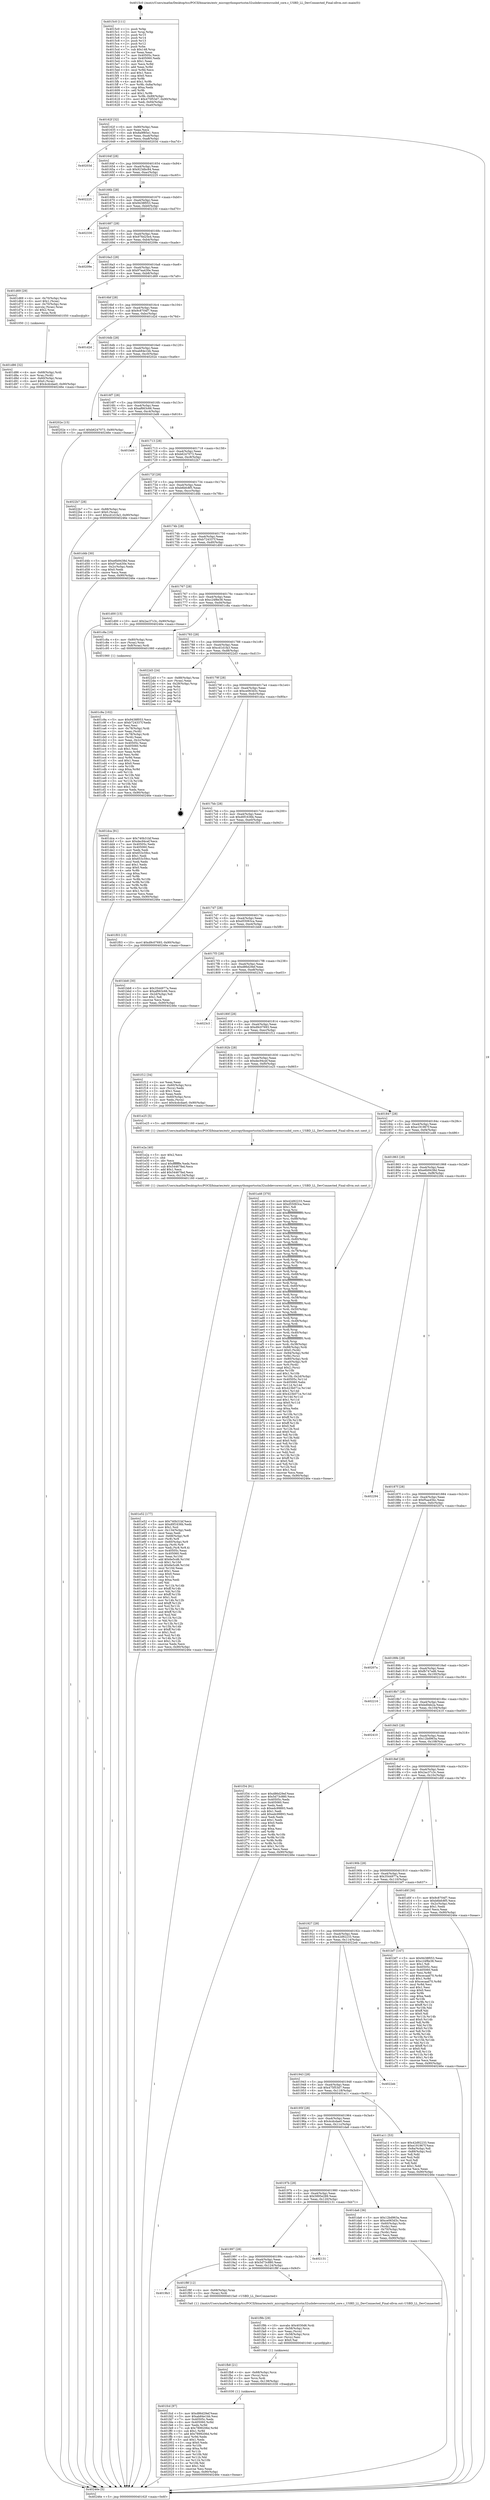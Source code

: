 digraph "0x4015c0" {
  label = "0x4015c0 (/mnt/c/Users/mathe/Desktop/tcc/POCII/binaries/extr_micropythonportsstm32usbdevcoresrcusbd_core.c_USBD_LL_DevConnected_Final-ollvm.out::main(0))"
  labelloc = "t"
  node[shape=record]

  Entry [label="",width=0.3,height=0.3,shape=circle,fillcolor=black,style=filled]
  "0x40162f" [label="{
     0x40162f [32]\l
     | [instrs]\l
     &nbsp;&nbsp;0x40162f \<+6\>: mov -0x90(%rbp),%eax\l
     &nbsp;&nbsp;0x401635 \<+2\>: mov %eax,%ecx\l
     &nbsp;&nbsp;0x401637 \<+6\>: sub $0x8a9f85e1,%ecx\l
     &nbsp;&nbsp;0x40163d \<+6\>: mov %eax,-0xa4(%rbp)\l
     &nbsp;&nbsp;0x401643 \<+6\>: mov %ecx,-0xa8(%rbp)\l
     &nbsp;&nbsp;0x401649 \<+6\>: je 000000000040203d \<main+0xa7d\>\l
  }"]
  "0x40203d" [label="{
     0x40203d\l
  }", style=dashed]
  "0x40164f" [label="{
     0x40164f [28]\l
     | [instrs]\l
     &nbsp;&nbsp;0x40164f \<+5\>: jmp 0000000000401654 \<main+0x94\>\l
     &nbsp;&nbsp;0x401654 \<+6\>: mov -0xa4(%rbp),%eax\l
     &nbsp;&nbsp;0x40165a \<+5\>: sub $0x923dbc84,%eax\l
     &nbsp;&nbsp;0x40165f \<+6\>: mov %eax,-0xac(%rbp)\l
     &nbsp;&nbsp;0x401665 \<+6\>: je 0000000000402225 \<main+0xc65\>\l
  }"]
  Exit [label="",width=0.3,height=0.3,shape=circle,fillcolor=black,style=filled,peripheries=2]
  "0x402225" [label="{
     0x402225\l
  }", style=dashed]
  "0x40166b" [label="{
     0x40166b [28]\l
     | [instrs]\l
     &nbsp;&nbsp;0x40166b \<+5\>: jmp 0000000000401670 \<main+0xb0\>\l
     &nbsp;&nbsp;0x401670 \<+6\>: mov -0xa4(%rbp),%eax\l
     &nbsp;&nbsp;0x401676 \<+5\>: sub $0x9438f053,%eax\l
     &nbsp;&nbsp;0x40167b \<+6\>: mov %eax,-0xb0(%rbp)\l
     &nbsp;&nbsp;0x401681 \<+6\>: je 0000000000402330 \<main+0xd70\>\l
  }"]
  "0x401fcd" [label="{
     0x401fcd [97]\l
     | [instrs]\l
     &nbsp;&nbsp;0x401fcd \<+5\>: mov $0xd86d29ef,%eax\l
     &nbsp;&nbsp;0x401fd2 \<+5\>: mov $0xab84e1bb,%esi\l
     &nbsp;&nbsp;0x401fd7 \<+7\>: mov 0x40505c,%edx\l
     &nbsp;&nbsp;0x401fde \<+8\>: mov 0x405060,%r8d\l
     &nbsp;&nbsp;0x401fe6 \<+3\>: mov %edx,%r9d\l
     &nbsp;&nbsp;0x401fe9 \<+7\>: sub $0x7899206d,%r9d\l
     &nbsp;&nbsp;0x401ff0 \<+4\>: sub $0x1,%r9d\l
     &nbsp;&nbsp;0x401ff4 \<+7\>: add $0x7899206d,%r9d\l
     &nbsp;&nbsp;0x401ffb \<+4\>: imul %r9d,%edx\l
     &nbsp;&nbsp;0x401fff \<+3\>: and $0x1,%edx\l
     &nbsp;&nbsp;0x402002 \<+3\>: cmp $0x0,%edx\l
     &nbsp;&nbsp;0x402005 \<+4\>: sete %r10b\l
     &nbsp;&nbsp;0x402009 \<+4\>: cmp $0xa,%r8d\l
     &nbsp;&nbsp;0x40200d \<+4\>: setl %r11b\l
     &nbsp;&nbsp;0x402011 \<+3\>: mov %r10b,%bl\l
     &nbsp;&nbsp;0x402014 \<+3\>: and %r11b,%bl\l
     &nbsp;&nbsp;0x402017 \<+3\>: xor %r11b,%r10b\l
     &nbsp;&nbsp;0x40201a \<+3\>: or %r10b,%bl\l
     &nbsp;&nbsp;0x40201d \<+3\>: test $0x1,%bl\l
     &nbsp;&nbsp;0x402020 \<+3\>: cmovne %esi,%eax\l
     &nbsp;&nbsp;0x402023 \<+6\>: mov %eax,-0x90(%rbp)\l
     &nbsp;&nbsp;0x402029 \<+5\>: jmp 000000000040246e \<main+0xeae\>\l
  }"]
  "0x402330" [label="{
     0x402330\l
  }", style=dashed]
  "0x401687" [label="{
     0x401687 [28]\l
     | [instrs]\l
     &nbsp;&nbsp;0x401687 \<+5\>: jmp 000000000040168c \<main+0xcc\>\l
     &nbsp;&nbsp;0x40168c \<+6\>: mov -0xa4(%rbp),%eax\l
     &nbsp;&nbsp;0x401692 \<+5\>: sub $0x976d25e4,%eax\l
     &nbsp;&nbsp;0x401697 \<+6\>: mov %eax,-0xb4(%rbp)\l
     &nbsp;&nbsp;0x40169d \<+6\>: je 000000000040209e \<main+0xade\>\l
  }"]
  "0x401fb8" [label="{
     0x401fb8 [21]\l
     | [instrs]\l
     &nbsp;&nbsp;0x401fb8 \<+4\>: mov -0x68(%rbp),%rcx\l
     &nbsp;&nbsp;0x401fbc \<+3\>: mov (%rcx),%rcx\l
     &nbsp;&nbsp;0x401fbf \<+3\>: mov %rcx,%rdi\l
     &nbsp;&nbsp;0x401fc2 \<+6\>: mov %eax,-0x138(%rbp)\l
     &nbsp;&nbsp;0x401fc8 \<+5\>: call 0000000000401030 \<free@plt\>\l
     | [calls]\l
     &nbsp;&nbsp;0x401030 \{1\} (unknown)\l
  }"]
  "0x40209e" [label="{
     0x40209e\l
  }", style=dashed]
  "0x4016a3" [label="{
     0x4016a3 [28]\l
     | [instrs]\l
     &nbsp;&nbsp;0x4016a3 \<+5\>: jmp 00000000004016a8 \<main+0xe8\>\l
     &nbsp;&nbsp;0x4016a8 \<+6\>: mov -0xa4(%rbp),%eax\l
     &nbsp;&nbsp;0x4016ae \<+5\>: sub $0x97ea430e,%eax\l
     &nbsp;&nbsp;0x4016b3 \<+6\>: mov %eax,-0xb8(%rbp)\l
     &nbsp;&nbsp;0x4016b9 \<+6\>: je 0000000000401d69 \<main+0x7a9\>\l
  }"]
  "0x401f9b" [label="{
     0x401f9b [29]\l
     | [instrs]\l
     &nbsp;&nbsp;0x401f9b \<+10\>: movabs $0x4030d6,%rdi\l
     &nbsp;&nbsp;0x401fa5 \<+4\>: mov -0x58(%rbp),%rcx\l
     &nbsp;&nbsp;0x401fa9 \<+2\>: mov %eax,(%rcx)\l
     &nbsp;&nbsp;0x401fab \<+4\>: mov -0x58(%rbp),%rcx\l
     &nbsp;&nbsp;0x401faf \<+2\>: mov (%rcx),%esi\l
     &nbsp;&nbsp;0x401fb1 \<+2\>: mov $0x0,%al\l
     &nbsp;&nbsp;0x401fb3 \<+5\>: call 0000000000401040 \<printf@plt\>\l
     | [calls]\l
     &nbsp;&nbsp;0x401040 \{1\} (unknown)\l
  }"]
  "0x401d69" [label="{
     0x401d69 [29]\l
     | [instrs]\l
     &nbsp;&nbsp;0x401d69 \<+4\>: mov -0x70(%rbp),%rax\l
     &nbsp;&nbsp;0x401d6d \<+6\>: movl $0x1,(%rax)\l
     &nbsp;&nbsp;0x401d73 \<+4\>: mov -0x70(%rbp),%rax\l
     &nbsp;&nbsp;0x401d77 \<+3\>: movslq (%rax),%rax\l
     &nbsp;&nbsp;0x401d7a \<+4\>: shl $0x2,%rax\l
     &nbsp;&nbsp;0x401d7e \<+3\>: mov %rax,%rdi\l
     &nbsp;&nbsp;0x401d81 \<+5\>: call 0000000000401050 \<malloc@plt\>\l
     | [calls]\l
     &nbsp;&nbsp;0x401050 \{1\} (unknown)\l
  }"]
  "0x4016bf" [label="{
     0x4016bf [28]\l
     | [instrs]\l
     &nbsp;&nbsp;0x4016bf \<+5\>: jmp 00000000004016c4 \<main+0x104\>\l
     &nbsp;&nbsp;0x4016c4 \<+6\>: mov -0xa4(%rbp),%eax\l
     &nbsp;&nbsp;0x4016ca \<+5\>: sub $0x9c8704f7,%eax\l
     &nbsp;&nbsp;0x4016cf \<+6\>: mov %eax,-0xbc(%rbp)\l
     &nbsp;&nbsp;0x4016d5 \<+6\>: je 0000000000401d2d \<main+0x76d\>\l
  }"]
  "0x4019b3" [label="{
     0x4019b3\l
  }", style=dashed]
  "0x401d2d" [label="{
     0x401d2d\l
  }", style=dashed]
  "0x4016db" [label="{
     0x4016db [28]\l
     | [instrs]\l
     &nbsp;&nbsp;0x4016db \<+5\>: jmp 00000000004016e0 \<main+0x120\>\l
     &nbsp;&nbsp;0x4016e0 \<+6\>: mov -0xa4(%rbp),%eax\l
     &nbsp;&nbsp;0x4016e6 \<+5\>: sub $0xab84e1bb,%eax\l
     &nbsp;&nbsp;0x4016eb \<+6\>: mov %eax,-0xc0(%rbp)\l
     &nbsp;&nbsp;0x4016f1 \<+6\>: je 000000000040202e \<main+0xa6e\>\l
  }"]
  "0x401f8f" [label="{
     0x401f8f [12]\l
     | [instrs]\l
     &nbsp;&nbsp;0x401f8f \<+4\>: mov -0x68(%rbp),%rax\l
     &nbsp;&nbsp;0x401f93 \<+3\>: mov (%rax),%rdi\l
     &nbsp;&nbsp;0x401f96 \<+5\>: call 00000000004015a0 \<USBD_LL_DevConnected\>\l
     | [calls]\l
     &nbsp;&nbsp;0x4015a0 \{1\} (/mnt/c/Users/mathe/Desktop/tcc/POCII/binaries/extr_micropythonportsstm32usbdevcoresrcusbd_core.c_USBD_LL_DevConnected_Final-ollvm.out::USBD_LL_DevConnected)\l
  }"]
  "0x40202e" [label="{
     0x40202e [15]\l
     | [instrs]\l
     &nbsp;&nbsp;0x40202e \<+10\>: movl $0xb6247073,-0x90(%rbp)\l
     &nbsp;&nbsp;0x402038 \<+5\>: jmp 000000000040246e \<main+0xeae\>\l
  }"]
  "0x4016f7" [label="{
     0x4016f7 [28]\l
     | [instrs]\l
     &nbsp;&nbsp;0x4016f7 \<+5\>: jmp 00000000004016fc \<main+0x13c\>\l
     &nbsp;&nbsp;0x4016fc \<+6\>: mov -0xa4(%rbp),%eax\l
     &nbsp;&nbsp;0x401702 \<+5\>: sub $0xaf663c66,%eax\l
     &nbsp;&nbsp;0x401707 \<+6\>: mov %eax,-0xc4(%rbp)\l
     &nbsp;&nbsp;0x40170d \<+6\>: je 0000000000401bd6 \<main+0x616\>\l
  }"]
  "0x401997" [label="{
     0x401997 [28]\l
     | [instrs]\l
     &nbsp;&nbsp;0x401997 \<+5\>: jmp 000000000040199c \<main+0x3dc\>\l
     &nbsp;&nbsp;0x40199c \<+6\>: mov -0xa4(%rbp),%eax\l
     &nbsp;&nbsp;0x4019a2 \<+5\>: sub $0x5d73c880,%eax\l
     &nbsp;&nbsp;0x4019a7 \<+6\>: mov %eax,-0x124(%rbp)\l
     &nbsp;&nbsp;0x4019ad \<+6\>: je 0000000000401f8f \<main+0x9cf\>\l
  }"]
  "0x401bd6" [label="{
     0x401bd6\l
  }", style=dashed]
  "0x401713" [label="{
     0x401713 [28]\l
     | [instrs]\l
     &nbsp;&nbsp;0x401713 \<+5\>: jmp 0000000000401718 \<main+0x158\>\l
     &nbsp;&nbsp;0x401718 \<+6\>: mov -0xa4(%rbp),%eax\l
     &nbsp;&nbsp;0x40171e \<+5\>: sub $0xb6247073,%eax\l
     &nbsp;&nbsp;0x401723 \<+6\>: mov %eax,-0xc8(%rbp)\l
     &nbsp;&nbsp;0x401729 \<+6\>: je 00000000004022b7 \<main+0xcf7\>\l
  }"]
  "0x402131" [label="{
     0x402131\l
  }", style=dashed]
  "0x4022b7" [label="{
     0x4022b7 [28]\l
     | [instrs]\l
     &nbsp;&nbsp;0x4022b7 \<+7\>: mov -0x88(%rbp),%rax\l
     &nbsp;&nbsp;0x4022be \<+6\>: movl $0x0,(%rax)\l
     &nbsp;&nbsp;0x4022c4 \<+10\>: movl $0xcd1d1fa3,-0x90(%rbp)\l
     &nbsp;&nbsp;0x4022ce \<+5\>: jmp 000000000040246e \<main+0xeae\>\l
  }"]
  "0x40172f" [label="{
     0x40172f [28]\l
     | [instrs]\l
     &nbsp;&nbsp;0x40172f \<+5\>: jmp 0000000000401734 \<main+0x174\>\l
     &nbsp;&nbsp;0x401734 \<+6\>: mov -0xa4(%rbp),%eax\l
     &nbsp;&nbsp;0x40173a \<+5\>: sub $0xb6bfc8f5,%eax\l
     &nbsp;&nbsp;0x40173f \<+6\>: mov %eax,-0xcc(%rbp)\l
     &nbsp;&nbsp;0x401745 \<+6\>: je 0000000000401d4b \<main+0x78b\>\l
  }"]
  "0x401e52" [label="{
     0x401e52 [177]\l
     | [instrs]\l
     &nbsp;&nbsp;0x401e52 \<+5\>: mov $0x740b31bf,%ecx\l
     &nbsp;&nbsp;0x401e57 \<+5\>: mov $0xd0f1636b,%edx\l
     &nbsp;&nbsp;0x401e5c \<+3\>: mov $0x1,%sil\l
     &nbsp;&nbsp;0x401e5f \<+6\>: mov -0x134(%rbp),%edi\l
     &nbsp;&nbsp;0x401e65 \<+3\>: imul %eax,%edi\l
     &nbsp;&nbsp;0x401e68 \<+4\>: mov -0x68(%rbp),%r8\l
     &nbsp;&nbsp;0x401e6c \<+3\>: mov (%r8),%r8\l
     &nbsp;&nbsp;0x401e6f \<+4\>: mov -0x60(%rbp),%r9\l
     &nbsp;&nbsp;0x401e73 \<+3\>: movslq (%r9),%r9\l
     &nbsp;&nbsp;0x401e76 \<+4\>: mov %edi,(%r8,%r9,4)\l
     &nbsp;&nbsp;0x401e7a \<+7\>: mov 0x40505c,%eax\l
     &nbsp;&nbsp;0x401e81 \<+7\>: mov 0x405060,%edi\l
     &nbsp;&nbsp;0x401e88 \<+3\>: mov %eax,%r10d\l
     &nbsp;&nbsp;0x401e8b \<+7\>: add $0x6e5cd6,%r10d\l
     &nbsp;&nbsp;0x401e92 \<+4\>: sub $0x1,%r10d\l
     &nbsp;&nbsp;0x401e96 \<+7\>: sub $0x6e5cd6,%r10d\l
     &nbsp;&nbsp;0x401e9d \<+4\>: imul %r10d,%eax\l
     &nbsp;&nbsp;0x401ea1 \<+3\>: and $0x1,%eax\l
     &nbsp;&nbsp;0x401ea4 \<+3\>: cmp $0x0,%eax\l
     &nbsp;&nbsp;0x401ea7 \<+4\>: sete %r11b\l
     &nbsp;&nbsp;0x401eab \<+3\>: cmp $0xa,%edi\l
     &nbsp;&nbsp;0x401eae \<+3\>: setl %bl\l
     &nbsp;&nbsp;0x401eb1 \<+3\>: mov %r11b,%r14b\l
     &nbsp;&nbsp;0x401eb4 \<+4\>: xor $0xff,%r14b\l
     &nbsp;&nbsp;0x401eb8 \<+3\>: mov %bl,%r15b\l
     &nbsp;&nbsp;0x401ebb \<+4\>: xor $0xff,%r15b\l
     &nbsp;&nbsp;0x401ebf \<+4\>: xor $0x1,%sil\l
     &nbsp;&nbsp;0x401ec3 \<+3\>: mov %r14b,%r12b\l
     &nbsp;&nbsp;0x401ec6 \<+4\>: and $0xff,%r12b\l
     &nbsp;&nbsp;0x401eca \<+3\>: and %sil,%r11b\l
     &nbsp;&nbsp;0x401ecd \<+3\>: mov %r15b,%r13b\l
     &nbsp;&nbsp;0x401ed0 \<+4\>: and $0xff,%r13b\l
     &nbsp;&nbsp;0x401ed4 \<+3\>: and %sil,%bl\l
     &nbsp;&nbsp;0x401ed7 \<+3\>: or %r11b,%r12b\l
     &nbsp;&nbsp;0x401eda \<+3\>: or %bl,%r13b\l
     &nbsp;&nbsp;0x401edd \<+3\>: xor %r13b,%r12b\l
     &nbsp;&nbsp;0x401ee0 \<+3\>: or %r15b,%r14b\l
     &nbsp;&nbsp;0x401ee3 \<+4\>: xor $0xff,%r14b\l
     &nbsp;&nbsp;0x401ee7 \<+4\>: or $0x1,%sil\l
     &nbsp;&nbsp;0x401eeb \<+3\>: and %sil,%r14b\l
     &nbsp;&nbsp;0x401eee \<+3\>: or %r14b,%r12b\l
     &nbsp;&nbsp;0x401ef1 \<+4\>: test $0x1,%r12b\l
     &nbsp;&nbsp;0x401ef5 \<+3\>: cmovne %edx,%ecx\l
     &nbsp;&nbsp;0x401ef8 \<+6\>: mov %ecx,-0x90(%rbp)\l
     &nbsp;&nbsp;0x401efe \<+5\>: jmp 000000000040246e \<main+0xeae\>\l
  }"]
  "0x401d4b" [label="{
     0x401d4b [30]\l
     | [instrs]\l
     &nbsp;&nbsp;0x401d4b \<+5\>: mov $0xe6b9438d,%eax\l
     &nbsp;&nbsp;0x401d50 \<+5\>: mov $0x97ea430e,%ecx\l
     &nbsp;&nbsp;0x401d55 \<+3\>: mov -0x2c(%rbp),%edx\l
     &nbsp;&nbsp;0x401d58 \<+3\>: cmp $0x0,%edx\l
     &nbsp;&nbsp;0x401d5b \<+3\>: cmove %ecx,%eax\l
     &nbsp;&nbsp;0x401d5e \<+6\>: mov %eax,-0x90(%rbp)\l
     &nbsp;&nbsp;0x401d64 \<+5\>: jmp 000000000040246e \<main+0xeae\>\l
  }"]
  "0x40174b" [label="{
     0x40174b [28]\l
     | [instrs]\l
     &nbsp;&nbsp;0x40174b \<+5\>: jmp 0000000000401750 \<main+0x190\>\l
     &nbsp;&nbsp;0x401750 \<+6\>: mov -0xa4(%rbp),%eax\l
     &nbsp;&nbsp;0x401756 \<+5\>: sub $0xb724337f,%eax\l
     &nbsp;&nbsp;0x40175b \<+6\>: mov %eax,-0xd0(%rbp)\l
     &nbsp;&nbsp;0x401761 \<+6\>: je 0000000000401d00 \<main+0x740\>\l
  }"]
  "0x401e2a" [label="{
     0x401e2a [40]\l
     | [instrs]\l
     &nbsp;&nbsp;0x401e2a \<+5\>: mov $0x2,%ecx\l
     &nbsp;&nbsp;0x401e2f \<+1\>: cltd\l
     &nbsp;&nbsp;0x401e30 \<+2\>: idiv %ecx\l
     &nbsp;&nbsp;0x401e32 \<+6\>: imul $0xfffffffe,%edx,%ecx\l
     &nbsp;&nbsp;0x401e38 \<+6\>: sub $0x54467fed,%ecx\l
     &nbsp;&nbsp;0x401e3e \<+3\>: add $0x1,%ecx\l
     &nbsp;&nbsp;0x401e41 \<+6\>: add $0x54467fed,%ecx\l
     &nbsp;&nbsp;0x401e47 \<+6\>: mov %ecx,-0x134(%rbp)\l
     &nbsp;&nbsp;0x401e4d \<+5\>: call 0000000000401160 \<next_i\>\l
     | [calls]\l
     &nbsp;&nbsp;0x401160 \{1\} (/mnt/c/Users/mathe/Desktop/tcc/POCII/binaries/extr_micropythonportsstm32usbdevcoresrcusbd_core.c_USBD_LL_DevConnected_Final-ollvm.out::next_i)\l
  }"]
  "0x401d00" [label="{
     0x401d00 [15]\l
     | [instrs]\l
     &nbsp;&nbsp;0x401d00 \<+10\>: movl $0x2ac37c3c,-0x90(%rbp)\l
     &nbsp;&nbsp;0x401d0a \<+5\>: jmp 000000000040246e \<main+0xeae\>\l
  }"]
  "0x401767" [label="{
     0x401767 [28]\l
     | [instrs]\l
     &nbsp;&nbsp;0x401767 \<+5\>: jmp 000000000040176c \<main+0x1ac\>\l
     &nbsp;&nbsp;0x40176c \<+6\>: mov -0xa4(%rbp),%eax\l
     &nbsp;&nbsp;0x401772 \<+5\>: sub $0xc24f8e38,%eax\l
     &nbsp;&nbsp;0x401777 \<+6\>: mov %eax,-0xd4(%rbp)\l
     &nbsp;&nbsp;0x40177d \<+6\>: je 0000000000401c8a \<main+0x6ca\>\l
  }"]
  "0x40197b" [label="{
     0x40197b [28]\l
     | [instrs]\l
     &nbsp;&nbsp;0x40197b \<+5\>: jmp 0000000000401980 \<main+0x3c0\>\l
     &nbsp;&nbsp;0x401980 \<+6\>: mov -0xa4(%rbp),%eax\l
     &nbsp;&nbsp;0x401986 \<+5\>: sub $0x5895e289,%eax\l
     &nbsp;&nbsp;0x40198b \<+6\>: mov %eax,-0x120(%rbp)\l
     &nbsp;&nbsp;0x401991 \<+6\>: je 0000000000402131 \<main+0xb71\>\l
  }"]
  "0x401c8a" [label="{
     0x401c8a [16]\l
     | [instrs]\l
     &nbsp;&nbsp;0x401c8a \<+4\>: mov -0x80(%rbp),%rax\l
     &nbsp;&nbsp;0x401c8e \<+3\>: mov (%rax),%rax\l
     &nbsp;&nbsp;0x401c91 \<+4\>: mov 0x8(%rax),%rdi\l
     &nbsp;&nbsp;0x401c95 \<+5\>: call 0000000000401060 \<atoi@plt\>\l
     | [calls]\l
     &nbsp;&nbsp;0x401060 \{1\} (unknown)\l
  }"]
  "0x401783" [label="{
     0x401783 [28]\l
     | [instrs]\l
     &nbsp;&nbsp;0x401783 \<+5\>: jmp 0000000000401788 \<main+0x1c8\>\l
     &nbsp;&nbsp;0x401788 \<+6\>: mov -0xa4(%rbp),%eax\l
     &nbsp;&nbsp;0x40178e \<+5\>: sub $0xcd1d1fa3,%eax\l
     &nbsp;&nbsp;0x401793 \<+6\>: mov %eax,-0xd8(%rbp)\l
     &nbsp;&nbsp;0x401799 \<+6\>: je 00000000004022d3 \<main+0xd13\>\l
  }"]
  "0x401da6" [label="{
     0x401da6 [36]\l
     | [instrs]\l
     &nbsp;&nbsp;0x401da6 \<+5\>: mov $0x12bd963a,%eax\l
     &nbsp;&nbsp;0x401dab \<+5\>: mov $0xce063d3c,%ecx\l
     &nbsp;&nbsp;0x401db0 \<+4\>: mov -0x60(%rbp),%rdx\l
     &nbsp;&nbsp;0x401db4 \<+2\>: mov (%rdx),%esi\l
     &nbsp;&nbsp;0x401db6 \<+4\>: mov -0x70(%rbp),%rdx\l
     &nbsp;&nbsp;0x401dba \<+2\>: cmp (%rdx),%esi\l
     &nbsp;&nbsp;0x401dbc \<+3\>: cmovl %ecx,%eax\l
     &nbsp;&nbsp;0x401dbf \<+6\>: mov %eax,-0x90(%rbp)\l
     &nbsp;&nbsp;0x401dc5 \<+5\>: jmp 000000000040246e \<main+0xeae\>\l
  }"]
  "0x4022d3" [label="{
     0x4022d3 [24]\l
     | [instrs]\l
     &nbsp;&nbsp;0x4022d3 \<+7\>: mov -0x88(%rbp),%rax\l
     &nbsp;&nbsp;0x4022da \<+2\>: mov (%rax),%eax\l
     &nbsp;&nbsp;0x4022dc \<+4\>: lea -0x28(%rbp),%rsp\l
     &nbsp;&nbsp;0x4022e0 \<+1\>: pop %rbx\l
     &nbsp;&nbsp;0x4022e1 \<+2\>: pop %r12\l
     &nbsp;&nbsp;0x4022e3 \<+2\>: pop %r13\l
     &nbsp;&nbsp;0x4022e5 \<+2\>: pop %r14\l
     &nbsp;&nbsp;0x4022e7 \<+2\>: pop %r15\l
     &nbsp;&nbsp;0x4022e9 \<+1\>: pop %rbp\l
     &nbsp;&nbsp;0x4022ea \<+1\>: ret\l
  }"]
  "0x40179f" [label="{
     0x40179f [28]\l
     | [instrs]\l
     &nbsp;&nbsp;0x40179f \<+5\>: jmp 00000000004017a4 \<main+0x1e4\>\l
     &nbsp;&nbsp;0x4017a4 \<+6\>: mov -0xa4(%rbp),%eax\l
     &nbsp;&nbsp;0x4017aa \<+5\>: sub $0xce063d3c,%eax\l
     &nbsp;&nbsp;0x4017af \<+6\>: mov %eax,-0xdc(%rbp)\l
     &nbsp;&nbsp;0x4017b5 \<+6\>: je 0000000000401dca \<main+0x80a\>\l
  }"]
  "0x401d86" [label="{
     0x401d86 [32]\l
     | [instrs]\l
     &nbsp;&nbsp;0x401d86 \<+4\>: mov -0x68(%rbp),%rdi\l
     &nbsp;&nbsp;0x401d8a \<+3\>: mov %rax,(%rdi)\l
     &nbsp;&nbsp;0x401d8d \<+4\>: mov -0x60(%rbp),%rax\l
     &nbsp;&nbsp;0x401d91 \<+6\>: movl $0x0,(%rax)\l
     &nbsp;&nbsp;0x401d97 \<+10\>: movl $0x4cdcdae0,-0x90(%rbp)\l
     &nbsp;&nbsp;0x401da1 \<+5\>: jmp 000000000040246e \<main+0xeae\>\l
  }"]
  "0x401dca" [label="{
     0x401dca [91]\l
     | [instrs]\l
     &nbsp;&nbsp;0x401dca \<+5\>: mov $0x740b31bf,%eax\l
     &nbsp;&nbsp;0x401dcf \<+5\>: mov $0xdec94cef,%ecx\l
     &nbsp;&nbsp;0x401dd4 \<+7\>: mov 0x40505c,%edx\l
     &nbsp;&nbsp;0x401ddb \<+7\>: mov 0x405060,%esi\l
     &nbsp;&nbsp;0x401de2 \<+2\>: mov %edx,%edi\l
     &nbsp;&nbsp;0x401de4 \<+6\>: add $0x653c59cc,%edi\l
     &nbsp;&nbsp;0x401dea \<+3\>: sub $0x1,%edi\l
     &nbsp;&nbsp;0x401ded \<+6\>: sub $0x653c59cc,%edi\l
     &nbsp;&nbsp;0x401df3 \<+3\>: imul %edi,%edx\l
     &nbsp;&nbsp;0x401df6 \<+3\>: and $0x1,%edx\l
     &nbsp;&nbsp;0x401df9 \<+3\>: cmp $0x0,%edx\l
     &nbsp;&nbsp;0x401dfc \<+4\>: sete %r8b\l
     &nbsp;&nbsp;0x401e00 \<+3\>: cmp $0xa,%esi\l
     &nbsp;&nbsp;0x401e03 \<+4\>: setl %r9b\l
     &nbsp;&nbsp;0x401e07 \<+3\>: mov %r8b,%r10b\l
     &nbsp;&nbsp;0x401e0a \<+3\>: and %r9b,%r10b\l
     &nbsp;&nbsp;0x401e0d \<+3\>: xor %r9b,%r8b\l
     &nbsp;&nbsp;0x401e10 \<+3\>: or %r8b,%r10b\l
     &nbsp;&nbsp;0x401e13 \<+4\>: test $0x1,%r10b\l
     &nbsp;&nbsp;0x401e17 \<+3\>: cmovne %ecx,%eax\l
     &nbsp;&nbsp;0x401e1a \<+6\>: mov %eax,-0x90(%rbp)\l
     &nbsp;&nbsp;0x401e20 \<+5\>: jmp 000000000040246e \<main+0xeae\>\l
  }"]
  "0x4017bb" [label="{
     0x4017bb [28]\l
     | [instrs]\l
     &nbsp;&nbsp;0x4017bb \<+5\>: jmp 00000000004017c0 \<main+0x200\>\l
     &nbsp;&nbsp;0x4017c0 \<+6\>: mov -0xa4(%rbp),%eax\l
     &nbsp;&nbsp;0x4017c6 \<+5\>: sub $0xd0f1636b,%eax\l
     &nbsp;&nbsp;0x4017cb \<+6\>: mov %eax,-0xe0(%rbp)\l
     &nbsp;&nbsp;0x4017d1 \<+6\>: je 0000000000401f03 \<main+0x943\>\l
  }"]
  "0x401c9a" [label="{
     0x401c9a [102]\l
     | [instrs]\l
     &nbsp;&nbsp;0x401c9a \<+5\>: mov $0x9438f053,%ecx\l
     &nbsp;&nbsp;0x401c9f \<+5\>: mov $0xb724337f,%edx\l
     &nbsp;&nbsp;0x401ca4 \<+2\>: xor %esi,%esi\l
     &nbsp;&nbsp;0x401ca6 \<+4\>: mov -0x78(%rbp),%rdi\l
     &nbsp;&nbsp;0x401caa \<+2\>: mov %eax,(%rdi)\l
     &nbsp;&nbsp;0x401cac \<+4\>: mov -0x78(%rbp),%rdi\l
     &nbsp;&nbsp;0x401cb0 \<+2\>: mov (%rdi),%eax\l
     &nbsp;&nbsp;0x401cb2 \<+3\>: mov %eax,-0x2c(%rbp)\l
     &nbsp;&nbsp;0x401cb5 \<+7\>: mov 0x40505c,%eax\l
     &nbsp;&nbsp;0x401cbc \<+8\>: mov 0x405060,%r8d\l
     &nbsp;&nbsp;0x401cc4 \<+3\>: sub $0x1,%esi\l
     &nbsp;&nbsp;0x401cc7 \<+3\>: mov %eax,%r9d\l
     &nbsp;&nbsp;0x401cca \<+3\>: add %esi,%r9d\l
     &nbsp;&nbsp;0x401ccd \<+4\>: imul %r9d,%eax\l
     &nbsp;&nbsp;0x401cd1 \<+3\>: and $0x1,%eax\l
     &nbsp;&nbsp;0x401cd4 \<+3\>: cmp $0x0,%eax\l
     &nbsp;&nbsp;0x401cd7 \<+4\>: sete %r10b\l
     &nbsp;&nbsp;0x401cdb \<+4\>: cmp $0xa,%r8d\l
     &nbsp;&nbsp;0x401cdf \<+4\>: setl %r11b\l
     &nbsp;&nbsp;0x401ce3 \<+3\>: mov %r10b,%bl\l
     &nbsp;&nbsp;0x401ce6 \<+3\>: and %r11b,%bl\l
     &nbsp;&nbsp;0x401ce9 \<+3\>: xor %r11b,%r10b\l
     &nbsp;&nbsp;0x401cec \<+3\>: or %r10b,%bl\l
     &nbsp;&nbsp;0x401cef \<+3\>: test $0x1,%bl\l
     &nbsp;&nbsp;0x401cf2 \<+3\>: cmovne %edx,%ecx\l
     &nbsp;&nbsp;0x401cf5 \<+6\>: mov %ecx,-0x90(%rbp)\l
     &nbsp;&nbsp;0x401cfb \<+5\>: jmp 000000000040246e \<main+0xeae\>\l
  }"]
  "0x401f03" [label="{
     0x401f03 [15]\l
     | [instrs]\l
     &nbsp;&nbsp;0x401f03 \<+10\>: movl $0xd9c07693,-0x90(%rbp)\l
     &nbsp;&nbsp;0x401f0d \<+5\>: jmp 000000000040246e \<main+0xeae\>\l
  }"]
  "0x4017d7" [label="{
     0x4017d7 [28]\l
     | [instrs]\l
     &nbsp;&nbsp;0x4017d7 \<+5\>: jmp 00000000004017dc \<main+0x21c\>\l
     &nbsp;&nbsp;0x4017dc \<+6\>: mov -0xa4(%rbp),%eax\l
     &nbsp;&nbsp;0x4017e2 \<+5\>: sub $0xd55063ca,%eax\l
     &nbsp;&nbsp;0x4017e7 \<+6\>: mov %eax,-0xe4(%rbp)\l
     &nbsp;&nbsp;0x4017ed \<+6\>: je 0000000000401bb8 \<main+0x5f8\>\l
  }"]
  "0x4015c0" [label="{
     0x4015c0 [111]\l
     | [instrs]\l
     &nbsp;&nbsp;0x4015c0 \<+1\>: push %rbp\l
     &nbsp;&nbsp;0x4015c1 \<+3\>: mov %rsp,%rbp\l
     &nbsp;&nbsp;0x4015c4 \<+2\>: push %r15\l
     &nbsp;&nbsp;0x4015c6 \<+2\>: push %r14\l
     &nbsp;&nbsp;0x4015c8 \<+2\>: push %r13\l
     &nbsp;&nbsp;0x4015ca \<+2\>: push %r12\l
     &nbsp;&nbsp;0x4015cc \<+1\>: push %rbx\l
     &nbsp;&nbsp;0x4015cd \<+7\>: sub $0x148,%rsp\l
     &nbsp;&nbsp;0x4015d4 \<+2\>: xor %eax,%eax\l
     &nbsp;&nbsp;0x4015d6 \<+7\>: mov 0x40505c,%ecx\l
     &nbsp;&nbsp;0x4015dd \<+7\>: mov 0x405060,%edx\l
     &nbsp;&nbsp;0x4015e4 \<+3\>: sub $0x1,%eax\l
     &nbsp;&nbsp;0x4015e7 \<+3\>: mov %ecx,%r8d\l
     &nbsp;&nbsp;0x4015ea \<+3\>: add %eax,%r8d\l
     &nbsp;&nbsp;0x4015ed \<+4\>: imul %r8d,%ecx\l
     &nbsp;&nbsp;0x4015f1 \<+3\>: and $0x1,%ecx\l
     &nbsp;&nbsp;0x4015f4 \<+3\>: cmp $0x0,%ecx\l
     &nbsp;&nbsp;0x4015f7 \<+4\>: sete %r9b\l
     &nbsp;&nbsp;0x4015fb \<+4\>: and $0x1,%r9b\l
     &nbsp;&nbsp;0x4015ff \<+7\>: mov %r9b,-0x8a(%rbp)\l
     &nbsp;&nbsp;0x401606 \<+3\>: cmp $0xa,%edx\l
     &nbsp;&nbsp;0x401609 \<+4\>: setl %r9b\l
     &nbsp;&nbsp;0x40160d \<+4\>: and $0x1,%r9b\l
     &nbsp;&nbsp;0x401611 \<+7\>: mov %r9b,-0x89(%rbp)\l
     &nbsp;&nbsp;0x401618 \<+10\>: movl $0x475f53d7,-0x90(%rbp)\l
     &nbsp;&nbsp;0x401622 \<+6\>: mov %edi,-0x94(%rbp)\l
     &nbsp;&nbsp;0x401628 \<+7\>: mov %rsi,-0xa0(%rbp)\l
  }"]
  "0x401bb8" [label="{
     0x401bb8 [30]\l
     | [instrs]\l
     &nbsp;&nbsp;0x401bb8 \<+5\>: mov $0x3544977a,%eax\l
     &nbsp;&nbsp;0x401bbd \<+5\>: mov $0xaf663c66,%ecx\l
     &nbsp;&nbsp;0x401bc2 \<+3\>: mov -0x2d(%rbp),%dl\l
     &nbsp;&nbsp;0x401bc5 \<+3\>: test $0x1,%dl\l
     &nbsp;&nbsp;0x401bc8 \<+3\>: cmovne %ecx,%eax\l
     &nbsp;&nbsp;0x401bcb \<+6\>: mov %eax,-0x90(%rbp)\l
     &nbsp;&nbsp;0x401bd1 \<+5\>: jmp 000000000040246e \<main+0xeae\>\l
  }"]
  "0x4017f3" [label="{
     0x4017f3 [28]\l
     | [instrs]\l
     &nbsp;&nbsp;0x4017f3 \<+5\>: jmp 00000000004017f8 \<main+0x238\>\l
     &nbsp;&nbsp;0x4017f8 \<+6\>: mov -0xa4(%rbp),%eax\l
     &nbsp;&nbsp;0x4017fe \<+5\>: sub $0xd86d29ef,%eax\l
     &nbsp;&nbsp;0x401803 \<+6\>: mov %eax,-0xe8(%rbp)\l
     &nbsp;&nbsp;0x401809 \<+6\>: je 00000000004023c3 \<main+0xe03\>\l
  }"]
  "0x40246e" [label="{
     0x40246e [5]\l
     | [instrs]\l
     &nbsp;&nbsp;0x40246e \<+5\>: jmp 000000000040162f \<main+0x6f\>\l
  }"]
  "0x4023c3" [label="{
     0x4023c3\l
  }", style=dashed]
  "0x40180f" [label="{
     0x40180f [28]\l
     | [instrs]\l
     &nbsp;&nbsp;0x40180f \<+5\>: jmp 0000000000401814 \<main+0x254\>\l
     &nbsp;&nbsp;0x401814 \<+6\>: mov -0xa4(%rbp),%eax\l
     &nbsp;&nbsp;0x40181a \<+5\>: sub $0xd9c07693,%eax\l
     &nbsp;&nbsp;0x40181f \<+6\>: mov %eax,-0xec(%rbp)\l
     &nbsp;&nbsp;0x401825 \<+6\>: je 0000000000401f12 \<main+0x952\>\l
  }"]
  "0x40195f" [label="{
     0x40195f [28]\l
     | [instrs]\l
     &nbsp;&nbsp;0x40195f \<+5\>: jmp 0000000000401964 \<main+0x3a4\>\l
     &nbsp;&nbsp;0x401964 \<+6\>: mov -0xa4(%rbp),%eax\l
     &nbsp;&nbsp;0x40196a \<+5\>: sub $0x4cdcdae0,%eax\l
     &nbsp;&nbsp;0x40196f \<+6\>: mov %eax,-0x11c(%rbp)\l
     &nbsp;&nbsp;0x401975 \<+6\>: je 0000000000401da6 \<main+0x7e6\>\l
  }"]
  "0x401f12" [label="{
     0x401f12 [34]\l
     | [instrs]\l
     &nbsp;&nbsp;0x401f12 \<+2\>: xor %eax,%eax\l
     &nbsp;&nbsp;0x401f14 \<+4\>: mov -0x60(%rbp),%rcx\l
     &nbsp;&nbsp;0x401f18 \<+2\>: mov (%rcx),%edx\l
     &nbsp;&nbsp;0x401f1a \<+3\>: sub $0x1,%eax\l
     &nbsp;&nbsp;0x401f1d \<+2\>: sub %eax,%edx\l
     &nbsp;&nbsp;0x401f1f \<+4\>: mov -0x60(%rbp),%rcx\l
     &nbsp;&nbsp;0x401f23 \<+2\>: mov %edx,(%rcx)\l
     &nbsp;&nbsp;0x401f25 \<+10\>: movl $0x4cdcdae0,-0x90(%rbp)\l
     &nbsp;&nbsp;0x401f2f \<+5\>: jmp 000000000040246e \<main+0xeae\>\l
  }"]
  "0x40182b" [label="{
     0x40182b [28]\l
     | [instrs]\l
     &nbsp;&nbsp;0x40182b \<+5\>: jmp 0000000000401830 \<main+0x270\>\l
     &nbsp;&nbsp;0x401830 \<+6\>: mov -0xa4(%rbp),%eax\l
     &nbsp;&nbsp;0x401836 \<+5\>: sub $0xdec94cef,%eax\l
     &nbsp;&nbsp;0x40183b \<+6\>: mov %eax,-0xf0(%rbp)\l
     &nbsp;&nbsp;0x401841 \<+6\>: je 0000000000401e25 \<main+0x865\>\l
  }"]
  "0x401a11" [label="{
     0x401a11 [53]\l
     | [instrs]\l
     &nbsp;&nbsp;0x401a11 \<+5\>: mov $0x42d92233,%eax\l
     &nbsp;&nbsp;0x401a16 \<+5\>: mov $0xe191967f,%ecx\l
     &nbsp;&nbsp;0x401a1b \<+6\>: mov -0x8a(%rbp),%dl\l
     &nbsp;&nbsp;0x401a21 \<+7\>: mov -0x89(%rbp),%sil\l
     &nbsp;&nbsp;0x401a28 \<+3\>: mov %dl,%dil\l
     &nbsp;&nbsp;0x401a2b \<+3\>: and %sil,%dil\l
     &nbsp;&nbsp;0x401a2e \<+3\>: xor %sil,%dl\l
     &nbsp;&nbsp;0x401a31 \<+3\>: or %dl,%dil\l
     &nbsp;&nbsp;0x401a34 \<+4\>: test $0x1,%dil\l
     &nbsp;&nbsp;0x401a38 \<+3\>: cmovne %ecx,%eax\l
     &nbsp;&nbsp;0x401a3b \<+6\>: mov %eax,-0x90(%rbp)\l
     &nbsp;&nbsp;0x401a41 \<+5\>: jmp 000000000040246e \<main+0xeae\>\l
  }"]
  "0x401e25" [label="{
     0x401e25 [5]\l
     | [instrs]\l
     &nbsp;&nbsp;0x401e25 \<+5\>: call 0000000000401160 \<next_i\>\l
     | [calls]\l
     &nbsp;&nbsp;0x401160 \{1\} (/mnt/c/Users/mathe/Desktop/tcc/POCII/binaries/extr_micropythonportsstm32usbdevcoresrcusbd_core.c_USBD_LL_DevConnected_Final-ollvm.out::next_i)\l
  }"]
  "0x401847" [label="{
     0x401847 [28]\l
     | [instrs]\l
     &nbsp;&nbsp;0x401847 \<+5\>: jmp 000000000040184c \<main+0x28c\>\l
     &nbsp;&nbsp;0x40184c \<+6\>: mov -0xa4(%rbp),%eax\l
     &nbsp;&nbsp;0x401852 \<+5\>: sub $0xe191967f,%eax\l
     &nbsp;&nbsp;0x401857 \<+6\>: mov %eax,-0xf4(%rbp)\l
     &nbsp;&nbsp;0x40185d \<+6\>: je 0000000000401a46 \<main+0x486\>\l
  }"]
  "0x401943" [label="{
     0x401943 [28]\l
     | [instrs]\l
     &nbsp;&nbsp;0x401943 \<+5\>: jmp 0000000000401948 \<main+0x388\>\l
     &nbsp;&nbsp;0x401948 \<+6\>: mov -0xa4(%rbp),%eax\l
     &nbsp;&nbsp;0x40194e \<+5\>: sub $0x475f53d7,%eax\l
     &nbsp;&nbsp;0x401953 \<+6\>: mov %eax,-0x118(%rbp)\l
     &nbsp;&nbsp;0x401959 \<+6\>: je 0000000000401a11 \<main+0x451\>\l
  }"]
  "0x401a46" [label="{
     0x401a46 [370]\l
     | [instrs]\l
     &nbsp;&nbsp;0x401a46 \<+5\>: mov $0x42d92233,%eax\l
     &nbsp;&nbsp;0x401a4b \<+5\>: mov $0xd55063ca,%ecx\l
     &nbsp;&nbsp;0x401a50 \<+2\>: mov $0x1,%dl\l
     &nbsp;&nbsp;0x401a52 \<+3\>: mov %rsp,%rsi\l
     &nbsp;&nbsp;0x401a55 \<+4\>: add $0xfffffffffffffff0,%rsi\l
     &nbsp;&nbsp;0x401a59 \<+3\>: mov %rsi,%rsp\l
     &nbsp;&nbsp;0x401a5c \<+7\>: mov %rsi,-0x88(%rbp)\l
     &nbsp;&nbsp;0x401a63 \<+3\>: mov %rsp,%rsi\l
     &nbsp;&nbsp;0x401a66 \<+4\>: add $0xfffffffffffffff0,%rsi\l
     &nbsp;&nbsp;0x401a6a \<+3\>: mov %rsi,%rsp\l
     &nbsp;&nbsp;0x401a6d \<+3\>: mov %rsp,%rdi\l
     &nbsp;&nbsp;0x401a70 \<+4\>: add $0xfffffffffffffff0,%rdi\l
     &nbsp;&nbsp;0x401a74 \<+3\>: mov %rdi,%rsp\l
     &nbsp;&nbsp;0x401a77 \<+4\>: mov %rdi,-0x80(%rbp)\l
     &nbsp;&nbsp;0x401a7b \<+3\>: mov %rsp,%rdi\l
     &nbsp;&nbsp;0x401a7e \<+4\>: add $0xfffffffffffffff0,%rdi\l
     &nbsp;&nbsp;0x401a82 \<+3\>: mov %rdi,%rsp\l
     &nbsp;&nbsp;0x401a85 \<+4\>: mov %rdi,-0x78(%rbp)\l
     &nbsp;&nbsp;0x401a89 \<+3\>: mov %rsp,%rdi\l
     &nbsp;&nbsp;0x401a8c \<+4\>: add $0xfffffffffffffff0,%rdi\l
     &nbsp;&nbsp;0x401a90 \<+3\>: mov %rdi,%rsp\l
     &nbsp;&nbsp;0x401a93 \<+4\>: mov %rdi,-0x70(%rbp)\l
     &nbsp;&nbsp;0x401a97 \<+3\>: mov %rsp,%rdi\l
     &nbsp;&nbsp;0x401a9a \<+4\>: add $0xfffffffffffffff0,%rdi\l
     &nbsp;&nbsp;0x401a9e \<+3\>: mov %rdi,%rsp\l
     &nbsp;&nbsp;0x401aa1 \<+4\>: mov %rdi,-0x68(%rbp)\l
     &nbsp;&nbsp;0x401aa5 \<+3\>: mov %rsp,%rdi\l
     &nbsp;&nbsp;0x401aa8 \<+4\>: add $0xfffffffffffffff0,%rdi\l
     &nbsp;&nbsp;0x401aac \<+3\>: mov %rdi,%rsp\l
     &nbsp;&nbsp;0x401aaf \<+4\>: mov %rdi,-0x60(%rbp)\l
     &nbsp;&nbsp;0x401ab3 \<+3\>: mov %rsp,%rdi\l
     &nbsp;&nbsp;0x401ab6 \<+4\>: add $0xfffffffffffffff0,%rdi\l
     &nbsp;&nbsp;0x401aba \<+3\>: mov %rdi,%rsp\l
     &nbsp;&nbsp;0x401abd \<+4\>: mov %rdi,-0x58(%rbp)\l
     &nbsp;&nbsp;0x401ac1 \<+3\>: mov %rsp,%rdi\l
     &nbsp;&nbsp;0x401ac4 \<+4\>: add $0xfffffffffffffff0,%rdi\l
     &nbsp;&nbsp;0x401ac8 \<+3\>: mov %rdi,%rsp\l
     &nbsp;&nbsp;0x401acb \<+4\>: mov %rdi,-0x50(%rbp)\l
     &nbsp;&nbsp;0x401acf \<+3\>: mov %rsp,%rdi\l
     &nbsp;&nbsp;0x401ad2 \<+4\>: add $0xfffffffffffffff0,%rdi\l
     &nbsp;&nbsp;0x401ad6 \<+3\>: mov %rdi,%rsp\l
     &nbsp;&nbsp;0x401ad9 \<+4\>: mov %rdi,-0x48(%rbp)\l
     &nbsp;&nbsp;0x401add \<+3\>: mov %rsp,%rdi\l
     &nbsp;&nbsp;0x401ae0 \<+4\>: add $0xfffffffffffffff0,%rdi\l
     &nbsp;&nbsp;0x401ae4 \<+3\>: mov %rdi,%rsp\l
     &nbsp;&nbsp;0x401ae7 \<+4\>: mov %rdi,-0x40(%rbp)\l
     &nbsp;&nbsp;0x401aeb \<+3\>: mov %rsp,%rdi\l
     &nbsp;&nbsp;0x401aee \<+4\>: add $0xfffffffffffffff0,%rdi\l
     &nbsp;&nbsp;0x401af2 \<+3\>: mov %rdi,%rsp\l
     &nbsp;&nbsp;0x401af5 \<+4\>: mov %rdi,-0x38(%rbp)\l
     &nbsp;&nbsp;0x401af9 \<+7\>: mov -0x88(%rbp),%rdi\l
     &nbsp;&nbsp;0x401b00 \<+6\>: movl $0x0,(%rdi)\l
     &nbsp;&nbsp;0x401b06 \<+7\>: mov -0x94(%rbp),%r8d\l
     &nbsp;&nbsp;0x401b0d \<+3\>: mov %r8d,(%rsi)\l
     &nbsp;&nbsp;0x401b10 \<+4\>: mov -0x80(%rbp),%rdi\l
     &nbsp;&nbsp;0x401b14 \<+7\>: mov -0xa0(%rbp),%r9\l
     &nbsp;&nbsp;0x401b1b \<+3\>: mov %r9,(%rdi)\l
     &nbsp;&nbsp;0x401b1e \<+3\>: cmpl $0x2,(%rsi)\l
     &nbsp;&nbsp;0x401b21 \<+4\>: setne %r10b\l
     &nbsp;&nbsp;0x401b25 \<+4\>: and $0x1,%r10b\l
     &nbsp;&nbsp;0x401b29 \<+4\>: mov %r10b,-0x2d(%rbp)\l
     &nbsp;&nbsp;0x401b2d \<+8\>: mov 0x40505c,%r11d\l
     &nbsp;&nbsp;0x401b35 \<+7\>: mov 0x405060,%ebx\l
     &nbsp;&nbsp;0x401b3c \<+3\>: mov %r11d,%r14d\l
     &nbsp;&nbsp;0x401b3f \<+7\>: sub $0x423b071e,%r14d\l
     &nbsp;&nbsp;0x401b46 \<+4\>: sub $0x1,%r14d\l
     &nbsp;&nbsp;0x401b4a \<+7\>: add $0x423b071e,%r14d\l
     &nbsp;&nbsp;0x401b51 \<+4\>: imul %r14d,%r11d\l
     &nbsp;&nbsp;0x401b55 \<+4\>: and $0x1,%r11d\l
     &nbsp;&nbsp;0x401b59 \<+4\>: cmp $0x0,%r11d\l
     &nbsp;&nbsp;0x401b5d \<+4\>: sete %r10b\l
     &nbsp;&nbsp;0x401b61 \<+3\>: cmp $0xa,%ebx\l
     &nbsp;&nbsp;0x401b64 \<+4\>: setl %r15b\l
     &nbsp;&nbsp;0x401b68 \<+3\>: mov %r10b,%r12b\l
     &nbsp;&nbsp;0x401b6b \<+4\>: xor $0xff,%r12b\l
     &nbsp;&nbsp;0x401b6f \<+3\>: mov %r15b,%r13b\l
     &nbsp;&nbsp;0x401b72 \<+4\>: xor $0xff,%r13b\l
     &nbsp;&nbsp;0x401b76 \<+3\>: xor $0x0,%dl\l
     &nbsp;&nbsp;0x401b79 \<+3\>: mov %r12b,%sil\l
     &nbsp;&nbsp;0x401b7c \<+4\>: and $0x0,%sil\l
     &nbsp;&nbsp;0x401b80 \<+3\>: and %dl,%r10b\l
     &nbsp;&nbsp;0x401b83 \<+3\>: mov %r13b,%dil\l
     &nbsp;&nbsp;0x401b86 \<+4\>: and $0x0,%dil\l
     &nbsp;&nbsp;0x401b8a \<+3\>: and %dl,%r15b\l
     &nbsp;&nbsp;0x401b8d \<+3\>: or %r10b,%sil\l
     &nbsp;&nbsp;0x401b90 \<+3\>: or %r15b,%dil\l
     &nbsp;&nbsp;0x401b93 \<+3\>: xor %dil,%sil\l
     &nbsp;&nbsp;0x401b96 \<+3\>: or %r13b,%r12b\l
     &nbsp;&nbsp;0x401b99 \<+4\>: xor $0xff,%r12b\l
     &nbsp;&nbsp;0x401b9d \<+3\>: or $0x0,%dl\l
     &nbsp;&nbsp;0x401ba0 \<+3\>: and %dl,%r12b\l
     &nbsp;&nbsp;0x401ba3 \<+3\>: or %r12b,%sil\l
     &nbsp;&nbsp;0x401ba6 \<+4\>: test $0x1,%sil\l
     &nbsp;&nbsp;0x401baa \<+3\>: cmovne %ecx,%eax\l
     &nbsp;&nbsp;0x401bad \<+6\>: mov %eax,-0x90(%rbp)\l
     &nbsp;&nbsp;0x401bb3 \<+5\>: jmp 000000000040246e \<main+0xeae\>\l
  }"]
  "0x401863" [label="{
     0x401863 [28]\l
     | [instrs]\l
     &nbsp;&nbsp;0x401863 \<+5\>: jmp 0000000000401868 \<main+0x2a8\>\l
     &nbsp;&nbsp;0x401868 \<+6\>: mov -0xa4(%rbp),%eax\l
     &nbsp;&nbsp;0x40186e \<+5\>: sub $0xe6b9438d,%eax\l
     &nbsp;&nbsp;0x401873 \<+6\>: mov %eax,-0xf8(%rbp)\l
     &nbsp;&nbsp;0x401879 \<+6\>: je 0000000000402294 \<main+0xcd4\>\l
  }"]
  "0x4022eb" [label="{
     0x4022eb\l
  }", style=dashed]
  "0x402294" [label="{
     0x402294\l
  }", style=dashed]
  "0x40187f" [label="{
     0x40187f [28]\l
     | [instrs]\l
     &nbsp;&nbsp;0x40187f \<+5\>: jmp 0000000000401884 \<main+0x2c4\>\l
     &nbsp;&nbsp;0x401884 \<+6\>: mov -0xa4(%rbp),%eax\l
     &nbsp;&nbsp;0x40188a \<+5\>: sub $0xf5aa45bc,%eax\l
     &nbsp;&nbsp;0x40188f \<+6\>: mov %eax,-0xfc(%rbp)\l
     &nbsp;&nbsp;0x401895 \<+6\>: je 000000000040207a \<main+0xaba\>\l
  }"]
  "0x401927" [label="{
     0x401927 [28]\l
     | [instrs]\l
     &nbsp;&nbsp;0x401927 \<+5\>: jmp 000000000040192c \<main+0x36c\>\l
     &nbsp;&nbsp;0x40192c \<+6\>: mov -0xa4(%rbp),%eax\l
     &nbsp;&nbsp;0x401932 \<+5\>: sub $0x42d92233,%eax\l
     &nbsp;&nbsp;0x401937 \<+6\>: mov %eax,-0x114(%rbp)\l
     &nbsp;&nbsp;0x40193d \<+6\>: je 00000000004022eb \<main+0xd2b\>\l
  }"]
  "0x40207a" [label="{
     0x40207a\l
  }", style=dashed]
  "0x40189b" [label="{
     0x40189b [28]\l
     | [instrs]\l
     &nbsp;&nbsp;0x40189b \<+5\>: jmp 00000000004018a0 \<main+0x2e0\>\l
     &nbsp;&nbsp;0x4018a0 \<+6\>: mov -0xa4(%rbp),%eax\l
     &nbsp;&nbsp;0x4018a6 \<+5\>: sub $0xfb747ed6,%eax\l
     &nbsp;&nbsp;0x4018ab \<+6\>: mov %eax,-0x100(%rbp)\l
     &nbsp;&nbsp;0x4018b1 \<+6\>: je 0000000000402216 \<main+0xc56\>\l
  }"]
  "0x401bf7" [label="{
     0x401bf7 [147]\l
     | [instrs]\l
     &nbsp;&nbsp;0x401bf7 \<+5\>: mov $0x9438f053,%eax\l
     &nbsp;&nbsp;0x401bfc \<+5\>: mov $0xc24f8e38,%ecx\l
     &nbsp;&nbsp;0x401c01 \<+2\>: mov $0x1,%dl\l
     &nbsp;&nbsp;0x401c03 \<+7\>: mov 0x40505c,%esi\l
     &nbsp;&nbsp;0x401c0a \<+7\>: mov 0x405060,%edi\l
     &nbsp;&nbsp;0x401c11 \<+3\>: mov %esi,%r8d\l
     &nbsp;&nbsp;0x401c14 \<+7\>: add $0xcecaad70,%r8d\l
     &nbsp;&nbsp;0x401c1b \<+4\>: sub $0x1,%r8d\l
     &nbsp;&nbsp;0x401c1f \<+7\>: sub $0xcecaad70,%r8d\l
     &nbsp;&nbsp;0x401c26 \<+4\>: imul %r8d,%esi\l
     &nbsp;&nbsp;0x401c2a \<+3\>: and $0x1,%esi\l
     &nbsp;&nbsp;0x401c2d \<+3\>: cmp $0x0,%esi\l
     &nbsp;&nbsp;0x401c30 \<+4\>: sete %r9b\l
     &nbsp;&nbsp;0x401c34 \<+3\>: cmp $0xa,%edi\l
     &nbsp;&nbsp;0x401c37 \<+4\>: setl %r10b\l
     &nbsp;&nbsp;0x401c3b \<+3\>: mov %r9b,%r11b\l
     &nbsp;&nbsp;0x401c3e \<+4\>: xor $0xff,%r11b\l
     &nbsp;&nbsp;0x401c42 \<+3\>: mov %r10b,%bl\l
     &nbsp;&nbsp;0x401c45 \<+3\>: xor $0xff,%bl\l
     &nbsp;&nbsp;0x401c48 \<+3\>: xor $0x0,%dl\l
     &nbsp;&nbsp;0x401c4b \<+3\>: mov %r11b,%r14b\l
     &nbsp;&nbsp;0x401c4e \<+4\>: and $0x0,%r14b\l
     &nbsp;&nbsp;0x401c52 \<+3\>: and %dl,%r9b\l
     &nbsp;&nbsp;0x401c55 \<+3\>: mov %bl,%r15b\l
     &nbsp;&nbsp;0x401c58 \<+4\>: and $0x0,%r15b\l
     &nbsp;&nbsp;0x401c5c \<+3\>: and %dl,%r10b\l
     &nbsp;&nbsp;0x401c5f \<+3\>: or %r9b,%r14b\l
     &nbsp;&nbsp;0x401c62 \<+3\>: or %r10b,%r15b\l
     &nbsp;&nbsp;0x401c65 \<+3\>: xor %r15b,%r14b\l
     &nbsp;&nbsp;0x401c68 \<+3\>: or %bl,%r11b\l
     &nbsp;&nbsp;0x401c6b \<+4\>: xor $0xff,%r11b\l
     &nbsp;&nbsp;0x401c6f \<+3\>: or $0x0,%dl\l
     &nbsp;&nbsp;0x401c72 \<+3\>: and %dl,%r11b\l
     &nbsp;&nbsp;0x401c75 \<+3\>: or %r11b,%r14b\l
     &nbsp;&nbsp;0x401c78 \<+4\>: test $0x1,%r14b\l
     &nbsp;&nbsp;0x401c7c \<+3\>: cmovne %ecx,%eax\l
     &nbsp;&nbsp;0x401c7f \<+6\>: mov %eax,-0x90(%rbp)\l
     &nbsp;&nbsp;0x401c85 \<+5\>: jmp 000000000040246e \<main+0xeae\>\l
  }"]
  "0x402216" [label="{
     0x402216\l
  }", style=dashed]
  "0x4018b7" [label="{
     0x4018b7 [28]\l
     | [instrs]\l
     &nbsp;&nbsp;0x4018b7 \<+5\>: jmp 00000000004018bc \<main+0x2fc\>\l
     &nbsp;&nbsp;0x4018bc \<+6\>: mov -0xa4(%rbp),%eax\l
     &nbsp;&nbsp;0x4018c2 \<+5\>: sub $0xbd0eb2a,%eax\l
     &nbsp;&nbsp;0x4018c7 \<+6\>: mov %eax,-0x104(%rbp)\l
     &nbsp;&nbsp;0x4018cd \<+6\>: je 0000000000402410 \<main+0xe50\>\l
  }"]
  "0x40190b" [label="{
     0x40190b [28]\l
     | [instrs]\l
     &nbsp;&nbsp;0x40190b \<+5\>: jmp 0000000000401910 \<main+0x350\>\l
     &nbsp;&nbsp;0x401910 \<+6\>: mov -0xa4(%rbp),%eax\l
     &nbsp;&nbsp;0x401916 \<+5\>: sub $0x3544977a,%eax\l
     &nbsp;&nbsp;0x40191b \<+6\>: mov %eax,-0x110(%rbp)\l
     &nbsp;&nbsp;0x401921 \<+6\>: je 0000000000401bf7 \<main+0x637\>\l
  }"]
  "0x402410" [label="{
     0x402410\l
  }", style=dashed]
  "0x4018d3" [label="{
     0x4018d3 [28]\l
     | [instrs]\l
     &nbsp;&nbsp;0x4018d3 \<+5\>: jmp 00000000004018d8 \<main+0x318\>\l
     &nbsp;&nbsp;0x4018d8 \<+6\>: mov -0xa4(%rbp),%eax\l
     &nbsp;&nbsp;0x4018de \<+5\>: sub $0x12bd963a,%eax\l
     &nbsp;&nbsp;0x4018e3 \<+6\>: mov %eax,-0x108(%rbp)\l
     &nbsp;&nbsp;0x4018e9 \<+6\>: je 0000000000401f34 \<main+0x974\>\l
  }"]
  "0x401d0f" [label="{
     0x401d0f [30]\l
     | [instrs]\l
     &nbsp;&nbsp;0x401d0f \<+5\>: mov $0x9c8704f7,%eax\l
     &nbsp;&nbsp;0x401d14 \<+5\>: mov $0xb6bfc8f5,%ecx\l
     &nbsp;&nbsp;0x401d19 \<+3\>: mov -0x2c(%rbp),%edx\l
     &nbsp;&nbsp;0x401d1c \<+3\>: cmp $0x1,%edx\l
     &nbsp;&nbsp;0x401d1f \<+3\>: cmovl %ecx,%eax\l
     &nbsp;&nbsp;0x401d22 \<+6\>: mov %eax,-0x90(%rbp)\l
     &nbsp;&nbsp;0x401d28 \<+5\>: jmp 000000000040246e \<main+0xeae\>\l
  }"]
  "0x401f34" [label="{
     0x401f34 [91]\l
     | [instrs]\l
     &nbsp;&nbsp;0x401f34 \<+5\>: mov $0xd86d29ef,%eax\l
     &nbsp;&nbsp;0x401f39 \<+5\>: mov $0x5d73c880,%ecx\l
     &nbsp;&nbsp;0x401f3e \<+7\>: mov 0x40505c,%edx\l
     &nbsp;&nbsp;0x401f45 \<+7\>: mov 0x405060,%esi\l
     &nbsp;&nbsp;0x401f4c \<+2\>: mov %edx,%edi\l
     &nbsp;&nbsp;0x401f4e \<+6\>: sub $0xedc99893,%edi\l
     &nbsp;&nbsp;0x401f54 \<+3\>: sub $0x1,%edi\l
     &nbsp;&nbsp;0x401f57 \<+6\>: add $0xedc99893,%edi\l
     &nbsp;&nbsp;0x401f5d \<+3\>: imul %edi,%edx\l
     &nbsp;&nbsp;0x401f60 \<+3\>: and $0x1,%edx\l
     &nbsp;&nbsp;0x401f63 \<+3\>: cmp $0x0,%edx\l
     &nbsp;&nbsp;0x401f66 \<+4\>: sete %r8b\l
     &nbsp;&nbsp;0x401f6a \<+3\>: cmp $0xa,%esi\l
     &nbsp;&nbsp;0x401f6d \<+4\>: setl %r9b\l
     &nbsp;&nbsp;0x401f71 \<+3\>: mov %r8b,%r10b\l
     &nbsp;&nbsp;0x401f74 \<+3\>: and %r9b,%r10b\l
     &nbsp;&nbsp;0x401f77 \<+3\>: xor %r9b,%r8b\l
     &nbsp;&nbsp;0x401f7a \<+3\>: or %r8b,%r10b\l
     &nbsp;&nbsp;0x401f7d \<+4\>: test $0x1,%r10b\l
     &nbsp;&nbsp;0x401f81 \<+3\>: cmovne %ecx,%eax\l
     &nbsp;&nbsp;0x401f84 \<+6\>: mov %eax,-0x90(%rbp)\l
     &nbsp;&nbsp;0x401f8a \<+5\>: jmp 000000000040246e \<main+0xeae\>\l
  }"]
  "0x4018ef" [label="{
     0x4018ef [28]\l
     | [instrs]\l
     &nbsp;&nbsp;0x4018ef \<+5\>: jmp 00000000004018f4 \<main+0x334\>\l
     &nbsp;&nbsp;0x4018f4 \<+6\>: mov -0xa4(%rbp),%eax\l
     &nbsp;&nbsp;0x4018fa \<+5\>: sub $0x2ac37c3c,%eax\l
     &nbsp;&nbsp;0x4018ff \<+6\>: mov %eax,-0x10c(%rbp)\l
     &nbsp;&nbsp;0x401905 \<+6\>: je 0000000000401d0f \<main+0x74f\>\l
  }"]
  Entry -> "0x4015c0" [label=" 1"]
  "0x40162f" -> "0x40203d" [label=" 0"]
  "0x40162f" -> "0x40164f" [label=" 20"]
  "0x4022d3" -> Exit [label=" 1"]
  "0x40164f" -> "0x402225" [label=" 0"]
  "0x40164f" -> "0x40166b" [label=" 20"]
  "0x4022b7" -> "0x40246e" [label=" 1"]
  "0x40166b" -> "0x402330" [label=" 0"]
  "0x40166b" -> "0x401687" [label=" 20"]
  "0x40202e" -> "0x40246e" [label=" 1"]
  "0x401687" -> "0x40209e" [label=" 0"]
  "0x401687" -> "0x4016a3" [label=" 20"]
  "0x401fcd" -> "0x40246e" [label=" 1"]
  "0x4016a3" -> "0x401d69" [label=" 1"]
  "0x4016a3" -> "0x4016bf" [label=" 19"]
  "0x401fb8" -> "0x401fcd" [label=" 1"]
  "0x4016bf" -> "0x401d2d" [label=" 0"]
  "0x4016bf" -> "0x4016db" [label=" 19"]
  "0x401f9b" -> "0x401fb8" [label=" 1"]
  "0x4016db" -> "0x40202e" [label=" 1"]
  "0x4016db" -> "0x4016f7" [label=" 18"]
  "0x401f8f" -> "0x401f9b" [label=" 1"]
  "0x4016f7" -> "0x401bd6" [label=" 0"]
  "0x4016f7" -> "0x401713" [label=" 18"]
  "0x401997" -> "0x401f8f" [label=" 1"]
  "0x401713" -> "0x4022b7" [label=" 1"]
  "0x401713" -> "0x40172f" [label=" 17"]
  "0x401997" -> "0x4019b3" [label=" 0"]
  "0x40172f" -> "0x401d4b" [label=" 1"]
  "0x40172f" -> "0x40174b" [label=" 16"]
  "0x40197b" -> "0x402131" [label=" 0"]
  "0x40174b" -> "0x401d00" [label=" 1"]
  "0x40174b" -> "0x401767" [label=" 15"]
  "0x40197b" -> "0x401997" [label=" 1"]
  "0x401767" -> "0x401c8a" [label=" 1"]
  "0x401767" -> "0x401783" [label=" 14"]
  "0x401f34" -> "0x40246e" [label=" 1"]
  "0x401783" -> "0x4022d3" [label=" 1"]
  "0x401783" -> "0x40179f" [label=" 13"]
  "0x401f12" -> "0x40246e" [label=" 1"]
  "0x40179f" -> "0x401dca" [label=" 1"]
  "0x40179f" -> "0x4017bb" [label=" 12"]
  "0x401e52" -> "0x40246e" [label=" 1"]
  "0x4017bb" -> "0x401f03" [label=" 1"]
  "0x4017bb" -> "0x4017d7" [label=" 11"]
  "0x401e2a" -> "0x401e52" [label=" 1"]
  "0x4017d7" -> "0x401bb8" [label=" 1"]
  "0x4017d7" -> "0x4017f3" [label=" 10"]
  "0x401dca" -> "0x40246e" [label=" 1"]
  "0x4017f3" -> "0x4023c3" [label=" 0"]
  "0x4017f3" -> "0x40180f" [label=" 10"]
  "0x401da6" -> "0x40246e" [label=" 2"]
  "0x40180f" -> "0x401f12" [label=" 1"]
  "0x40180f" -> "0x40182b" [label=" 9"]
  "0x40195f" -> "0x40197b" [label=" 1"]
  "0x40182b" -> "0x401e25" [label=" 1"]
  "0x40182b" -> "0x401847" [label=" 8"]
  "0x40195f" -> "0x401da6" [label=" 2"]
  "0x401847" -> "0x401a46" [label=" 1"]
  "0x401847" -> "0x401863" [label=" 7"]
  "0x401d86" -> "0x40246e" [label=" 1"]
  "0x401863" -> "0x402294" [label=" 0"]
  "0x401863" -> "0x40187f" [label=" 7"]
  "0x401d69" -> "0x401d86" [label=" 1"]
  "0x40187f" -> "0x40207a" [label=" 0"]
  "0x40187f" -> "0x40189b" [label=" 7"]
  "0x401d0f" -> "0x40246e" [label=" 1"]
  "0x40189b" -> "0x402216" [label=" 0"]
  "0x40189b" -> "0x4018b7" [label=" 7"]
  "0x401d00" -> "0x40246e" [label=" 1"]
  "0x4018b7" -> "0x402410" [label=" 0"]
  "0x4018b7" -> "0x4018d3" [label=" 7"]
  "0x401c8a" -> "0x401c9a" [label=" 1"]
  "0x4018d3" -> "0x401f34" [label=" 1"]
  "0x4018d3" -> "0x4018ef" [label=" 6"]
  "0x401bf7" -> "0x40246e" [label=" 1"]
  "0x4018ef" -> "0x401d0f" [label=" 1"]
  "0x4018ef" -> "0x40190b" [label=" 5"]
  "0x401c9a" -> "0x40246e" [label=" 1"]
  "0x40190b" -> "0x401bf7" [label=" 1"]
  "0x40190b" -> "0x401927" [label=" 4"]
  "0x401d4b" -> "0x40246e" [label=" 1"]
  "0x401927" -> "0x4022eb" [label=" 0"]
  "0x401927" -> "0x401943" [label=" 4"]
  "0x401f03" -> "0x40246e" [label=" 1"]
  "0x401943" -> "0x401a11" [label=" 1"]
  "0x401943" -> "0x40195f" [label=" 3"]
  "0x401a11" -> "0x40246e" [label=" 1"]
  "0x4015c0" -> "0x40162f" [label=" 1"]
  "0x40246e" -> "0x40162f" [label=" 19"]
  "0x401e25" -> "0x401e2a" [label=" 1"]
  "0x401a46" -> "0x40246e" [label=" 1"]
  "0x401bb8" -> "0x40246e" [label=" 1"]
}

